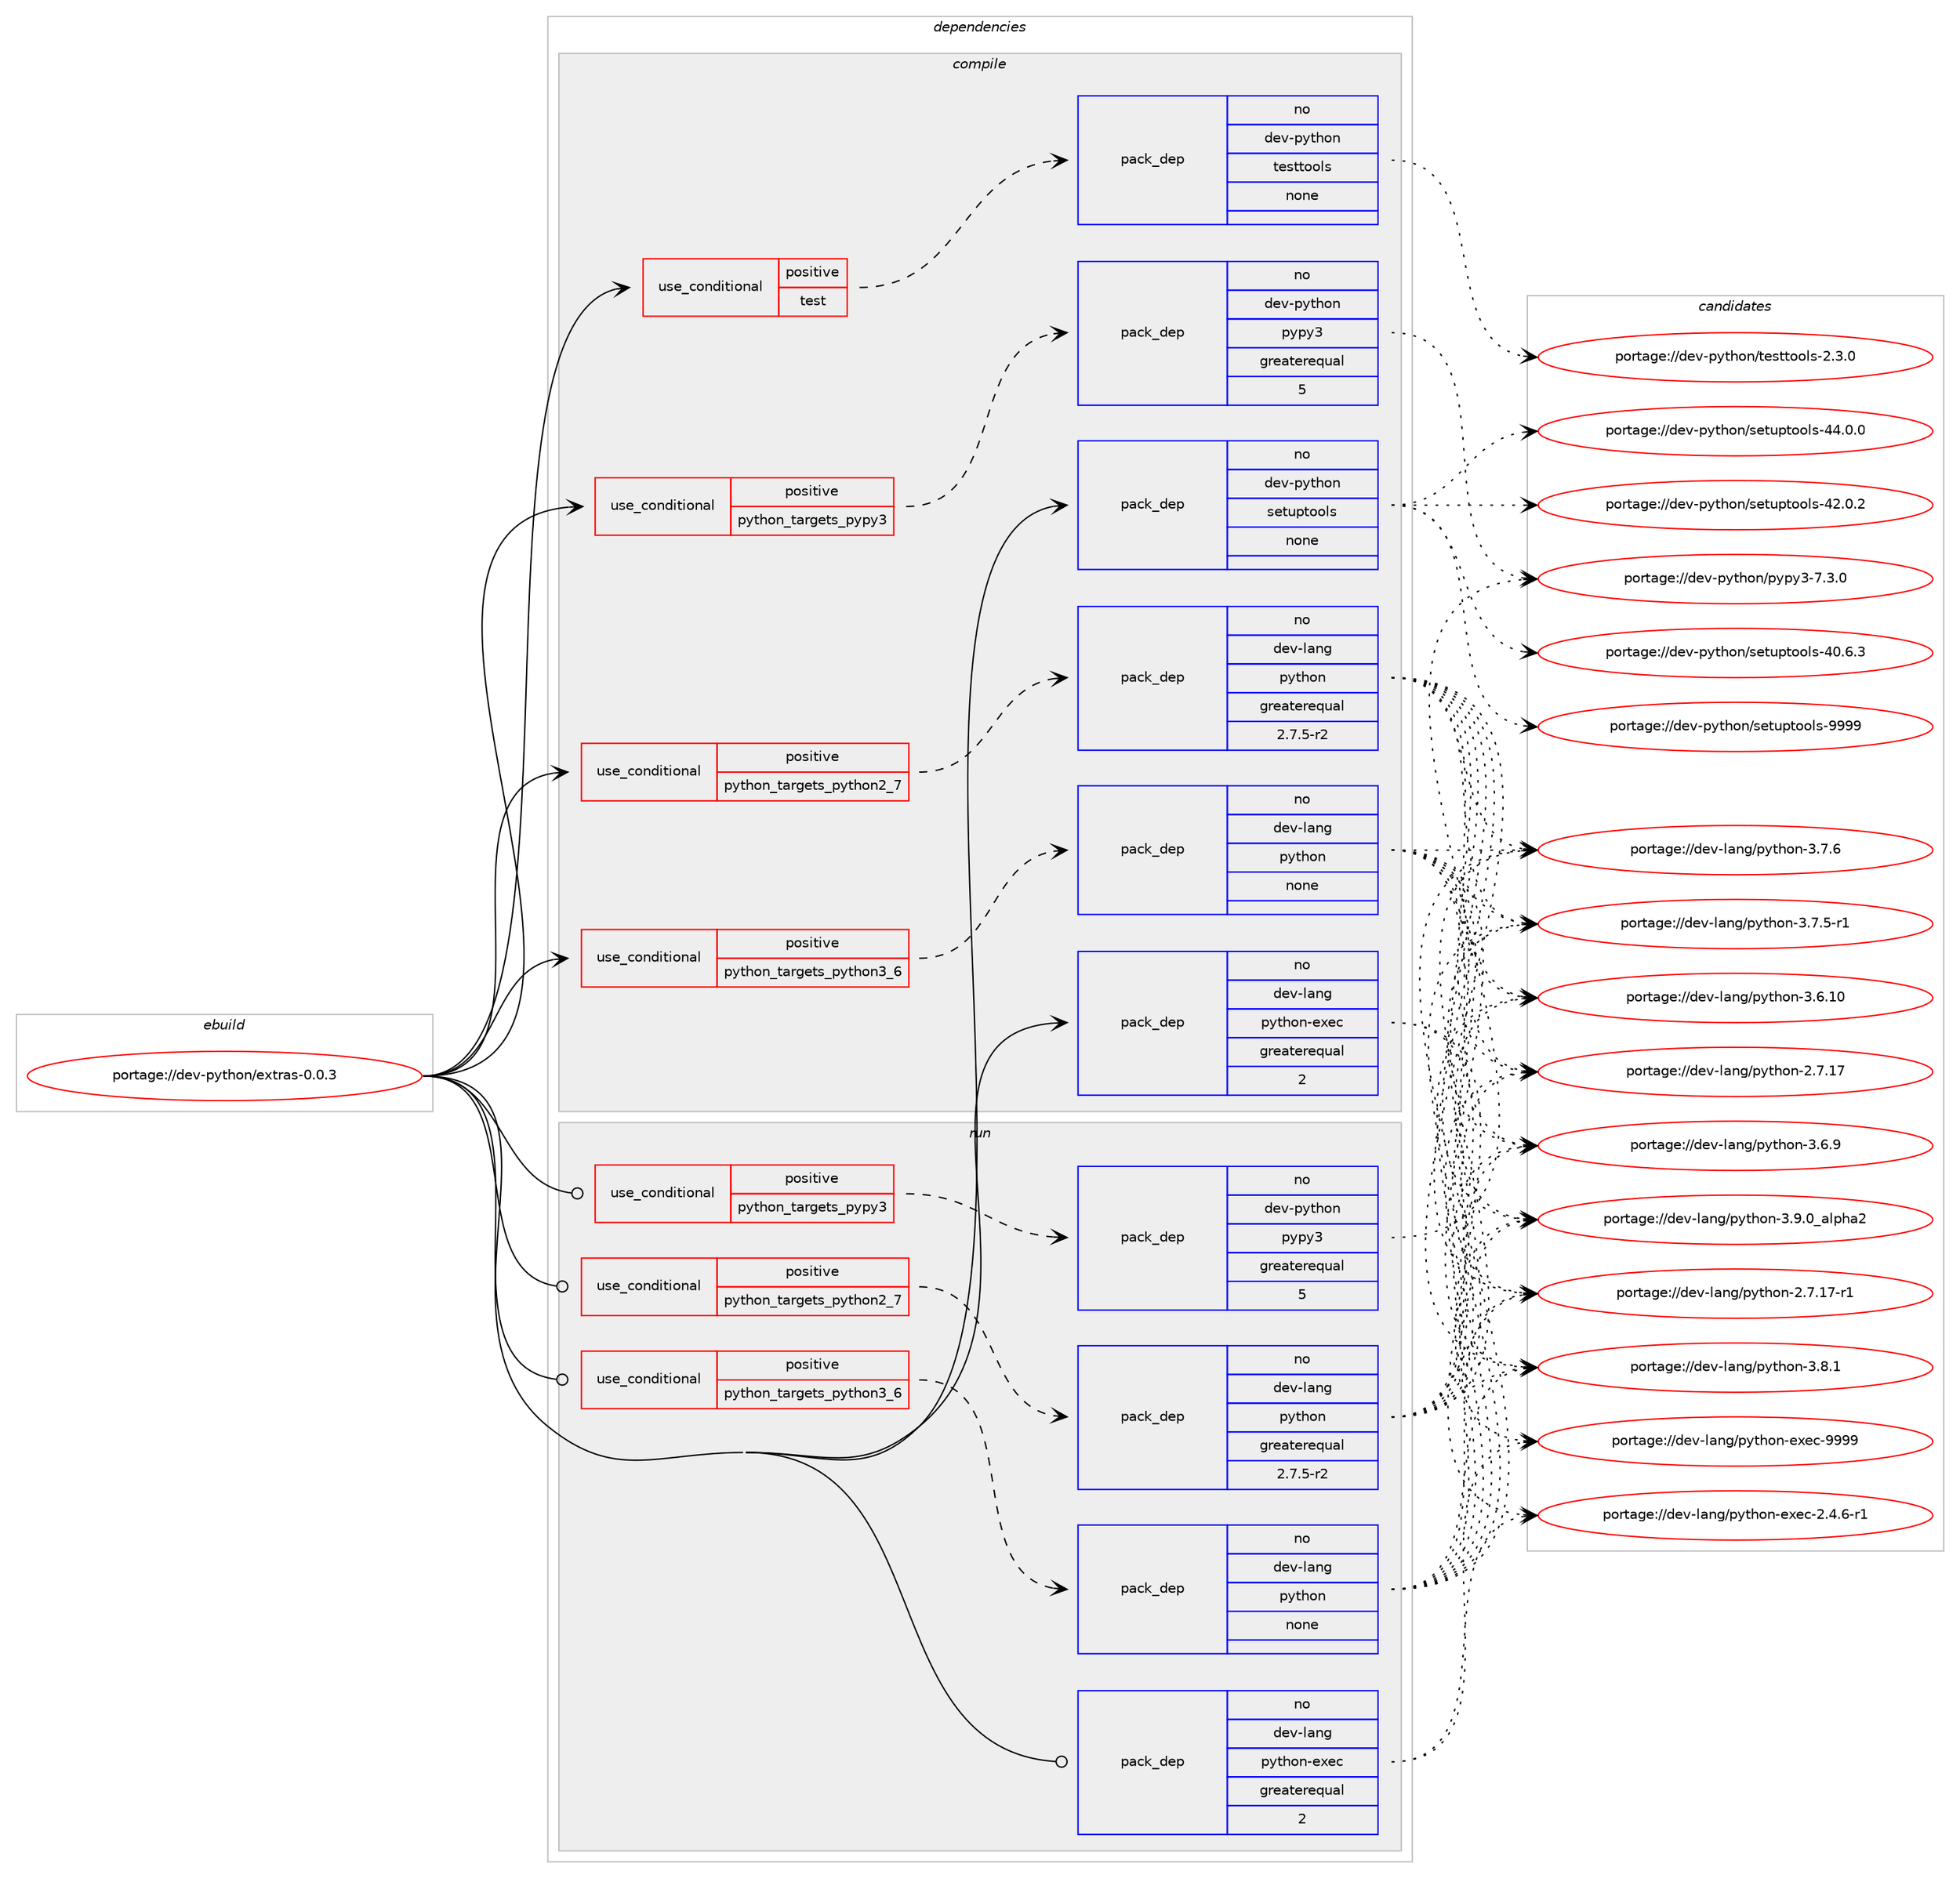 digraph prolog {

# *************
# Graph options
# *************

newrank=true;
concentrate=true;
compound=true;
graph [rankdir=LR,fontname=Helvetica,fontsize=10,ranksep=1.5];#, ranksep=2.5, nodesep=0.2];
edge  [arrowhead=vee];
node  [fontname=Helvetica,fontsize=10];

# **********
# The ebuild
# **********

subgraph cluster_leftcol {
color=gray;
label=<<i>ebuild</i>>;
id [label="portage://dev-python/extras-0.0.3", color=red, width=4, href="../dev-python/extras-0.0.3.svg"];
}

# ****************
# The dependencies
# ****************

subgraph cluster_midcol {
color=gray;
label=<<i>dependencies</i>>;
subgraph cluster_compile {
fillcolor="#eeeeee";
style=filled;
label=<<i>compile</i>>;
subgraph cond116188 {
dependency461941 [label=<<TABLE BORDER="0" CELLBORDER="1" CELLSPACING="0" CELLPADDING="4"><TR><TD ROWSPAN="3" CELLPADDING="10">use_conditional</TD></TR><TR><TD>positive</TD></TR><TR><TD>python_targets_pypy3</TD></TR></TABLE>>, shape=none, color=red];
subgraph pack340763 {
dependency461942 [label=<<TABLE BORDER="0" CELLBORDER="1" CELLSPACING="0" CELLPADDING="4" WIDTH="220"><TR><TD ROWSPAN="6" CELLPADDING="30">pack_dep</TD></TR><TR><TD WIDTH="110">no</TD></TR><TR><TD>dev-python</TD></TR><TR><TD>pypy3</TD></TR><TR><TD>greaterequal</TD></TR><TR><TD>5</TD></TR></TABLE>>, shape=none, color=blue];
}
dependency461941:e -> dependency461942:w [weight=20,style="dashed",arrowhead="vee"];
}
id:e -> dependency461941:w [weight=20,style="solid",arrowhead="vee"];
subgraph cond116189 {
dependency461943 [label=<<TABLE BORDER="0" CELLBORDER="1" CELLSPACING="0" CELLPADDING="4"><TR><TD ROWSPAN="3" CELLPADDING="10">use_conditional</TD></TR><TR><TD>positive</TD></TR><TR><TD>python_targets_python2_7</TD></TR></TABLE>>, shape=none, color=red];
subgraph pack340764 {
dependency461944 [label=<<TABLE BORDER="0" CELLBORDER="1" CELLSPACING="0" CELLPADDING="4" WIDTH="220"><TR><TD ROWSPAN="6" CELLPADDING="30">pack_dep</TD></TR><TR><TD WIDTH="110">no</TD></TR><TR><TD>dev-lang</TD></TR><TR><TD>python</TD></TR><TR><TD>greaterequal</TD></TR><TR><TD>2.7.5-r2</TD></TR></TABLE>>, shape=none, color=blue];
}
dependency461943:e -> dependency461944:w [weight=20,style="dashed",arrowhead="vee"];
}
id:e -> dependency461943:w [weight=20,style="solid",arrowhead="vee"];
subgraph cond116190 {
dependency461945 [label=<<TABLE BORDER="0" CELLBORDER="1" CELLSPACING="0" CELLPADDING="4"><TR><TD ROWSPAN="3" CELLPADDING="10">use_conditional</TD></TR><TR><TD>positive</TD></TR><TR><TD>python_targets_python3_6</TD></TR></TABLE>>, shape=none, color=red];
subgraph pack340765 {
dependency461946 [label=<<TABLE BORDER="0" CELLBORDER="1" CELLSPACING="0" CELLPADDING="4" WIDTH="220"><TR><TD ROWSPAN="6" CELLPADDING="30">pack_dep</TD></TR><TR><TD WIDTH="110">no</TD></TR><TR><TD>dev-lang</TD></TR><TR><TD>python</TD></TR><TR><TD>none</TD></TR><TR><TD></TD></TR></TABLE>>, shape=none, color=blue];
}
dependency461945:e -> dependency461946:w [weight=20,style="dashed",arrowhead="vee"];
}
id:e -> dependency461945:w [weight=20,style="solid",arrowhead="vee"];
subgraph cond116191 {
dependency461947 [label=<<TABLE BORDER="0" CELLBORDER="1" CELLSPACING="0" CELLPADDING="4"><TR><TD ROWSPAN="3" CELLPADDING="10">use_conditional</TD></TR><TR><TD>positive</TD></TR><TR><TD>test</TD></TR></TABLE>>, shape=none, color=red];
subgraph pack340766 {
dependency461948 [label=<<TABLE BORDER="0" CELLBORDER="1" CELLSPACING="0" CELLPADDING="4" WIDTH="220"><TR><TD ROWSPAN="6" CELLPADDING="30">pack_dep</TD></TR><TR><TD WIDTH="110">no</TD></TR><TR><TD>dev-python</TD></TR><TR><TD>testtools</TD></TR><TR><TD>none</TD></TR><TR><TD></TD></TR></TABLE>>, shape=none, color=blue];
}
dependency461947:e -> dependency461948:w [weight=20,style="dashed",arrowhead="vee"];
}
id:e -> dependency461947:w [weight=20,style="solid",arrowhead="vee"];
subgraph pack340767 {
dependency461949 [label=<<TABLE BORDER="0" CELLBORDER="1" CELLSPACING="0" CELLPADDING="4" WIDTH="220"><TR><TD ROWSPAN="6" CELLPADDING="30">pack_dep</TD></TR><TR><TD WIDTH="110">no</TD></TR><TR><TD>dev-lang</TD></TR><TR><TD>python-exec</TD></TR><TR><TD>greaterequal</TD></TR><TR><TD>2</TD></TR></TABLE>>, shape=none, color=blue];
}
id:e -> dependency461949:w [weight=20,style="solid",arrowhead="vee"];
subgraph pack340768 {
dependency461950 [label=<<TABLE BORDER="0" CELLBORDER="1" CELLSPACING="0" CELLPADDING="4" WIDTH="220"><TR><TD ROWSPAN="6" CELLPADDING="30">pack_dep</TD></TR><TR><TD WIDTH="110">no</TD></TR><TR><TD>dev-python</TD></TR><TR><TD>setuptools</TD></TR><TR><TD>none</TD></TR><TR><TD></TD></TR></TABLE>>, shape=none, color=blue];
}
id:e -> dependency461950:w [weight=20,style="solid",arrowhead="vee"];
}
subgraph cluster_compileandrun {
fillcolor="#eeeeee";
style=filled;
label=<<i>compile and run</i>>;
}
subgraph cluster_run {
fillcolor="#eeeeee";
style=filled;
label=<<i>run</i>>;
subgraph cond116192 {
dependency461951 [label=<<TABLE BORDER="0" CELLBORDER="1" CELLSPACING="0" CELLPADDING="4"><TR><TD ROWSPAN="3" CELLPADDING="10">use_conditional</TD></TR><TR><TD>positive</TD></TR><TR><TD>python_targets_pypy3</TD></TR></TABLE>>, shape=none, color=red];
subgraph pack340769 {
dependency461952 [label=<<TABLE BORDER="0" CELLBORDER="1" CELLSPACING="0" CELLPADDING="4" WIDTH="220"><TR><TD ROWSPAN="6" CELLPADDING="30">pack_dep</TD></TR><TR><TD WIDTH="110">no</TD></TR><TR><TD>dev-python</TD></TR><TR><TD>pypy3</TD></TR><TR><TD>greaterequal</TD></TR><TR><TD>5</TD></TR></TABLE>>, shape=none, color=blue];
}
dependency461951:e -> dependency461952:w [weight=20,style="dashed",arrowhead="vee"];
}
id:e -> dependency461951:w [weight=20,style="solid",arrowhead="odot"];
subgraph cond116193 {
dependency461953 [label=<<TABLE BORDER="0" CELLBORDER="1" CELLSPACING="0" CELLPADDING="4"><TR><TD ROWSPAN="3" CELLPADDING="10">use_conditional</TD></TR><TR><TD>positive</TD></TR><TR><TD>python_targets_python2_7</TD></TR></TABLE>>, shape=none, color=red];
subgraph pack340770 {
dependency461954 [label=<<TABLE BORDER="0" CELLBORDER="1" CELLSPACING="0" CELLPADDING="4" WIDTH="220"><TR><TD ROWSPAN="6" CELLPADDING="30">pack_dep</TD></TR><TR><TD WIDTH="110">no</TD></TR><TR><TD>dev-lang</TD></TR><TR><TD>python</TD></TR><TR><TD>greaterequal</TD></TR><TR><TD>2.7.5-r2</TD></TR></TABLE>>, shape=none, color=blue];
}
dependency461953:e -> dependency461954:w [weight=20,style="dashed",arrowhead="vee"];
}
id:e -> dependency461953:w [weight=20,style="solid",arrowhead="odot"];
subgraph cond116194 {
dependency461955 [label=<<TABLE BORDER="0" CELLBORDER="1" CELLSPACING="0" CELLPADDING="4"><TR><TD ROWSPAN="3" CELLPADDING="10">use_conditional</TD></TR><TR><TD>positive</TD></TR><TR><TD>python_targets_python3_6</TD></TR></TABLE>>, shape=none, color=red];
subgraph pack340771 {
dependency461956 [label=<<TABLE BORDER="0" CELLBORDER="1" CELLSPACING="0" CELLPADDING="4" WIDTH="220"><TR><TD ROWSPAN="6" CELLPADDING="30">pack_dep</TD></TR><TR><TD WIDTH="110">no</TD></TR><TR><TD>dev-lang</TD></TR><TR><TD>python</TD></TR><TR><TD>none</TD></TR><TR><TD></TD></TR></TABLE>>, shape=none, color=blue];
}
dependency461955:e -> dependency461956:w [weight=20,style="dashed",arrowhead="vee"];
}
id:e -> dependency461955:w [weight=20,style="solid",arrowhead="odot"];
subgraph pack340772 {
dependency461957 [label=<<TABLE BORDER="0" CELLBORDER="1" CELLSPACING="0" CELLPADDING="4" WIDTH="220"><TR><TD ROWSPAN="6" CELLPADDING="30">pack_dep</TD></TR><TR><TD WIDTH="110">no</TD></TR><TR><TD>dev-lang</TD></TR><TR><TD>python-exec</TD></TR><TR><TD>greaterequal</TD></TR><TR><TD>2</TD></TR></TABLE>>, shape=none, color=blue];
}
id:e -> dependency461957:w [weight=20,style="solid",arrowhead="odot"];
}
}

# **************
# The candidates
# **************

subgraph cluster_choices {
rank=same;
color=gray;
label=<<i>candidates</i>>;

subgraph choice340763 {
color=black;
nodesep=1;
choice100101118451121211161041111104711212111212151455546514648 [label="portage://dev-python/pypy3-7.3.0", color=red, width=4,href="../dev-python/pypy3-7.3.0.svg"];
dependency461942:e -> choice100101118451121211161041111104711212111212151455546514648:w [style=dotted,weight="100"];
}
subgraph choice340764 {
color=black;
nodesep=1;
choice10010111845108971101034711212111610411111045514657464895971081121049750 [label="portage://dev-lang/python-3.9.0_alpha2", color=red, width=4,href="../dev-lang/python-3.9.0_alpha2.svg"];
choice100101118451089711010347112121116104111110455146564649 [label="portage://dev-lang/python-3.8.1", color=red, width=4,href="../dev-lang/python-3.8.1.svg"];
choice100101118451089711010347112121116104111110455146554654 [label="portage://dev-lang/python-3.7.6", color=red, width=4,href="../dev-lang/python-3.7.6.svg"];
choice1001011184510897110103471121211161041111104551465546534511449 [label="portage://dev-lang/python-3.7.5-r1", color=red, width=4,href="../dev-lang/python-3.7.5-r1.svg"];
choice100101118451089711010347112121116104111110455146544657 [label="portage://dev-lang/python-3.6.9", color=red, width=4,href="../dev-lang/python-3.6.9.svg"];
choice10010111845108971101034711212111610411111045514654464948 [label="portage://dev-lang/python-3.6.10", color=red, width=4,href="../dev-lang/python-3.6.10.svg"];
choice100101118451089711010347112121116104111110455046554649554511449 [label="portage://dev-lang/python-2.7.17-r1", color=red, width=4,href="../dev-lang/python-2.7.17-r1.svg"];
choice10010111845108971101034711212111610411111045504655464955 [label="portage://dev-lang/python-2.7.17", color=red, width=4,href="../dev-lang/python-2.7.17.svg"];
dependency461944:e -> choice10010111845108971101034711212111610411111045514657464895971081121049750:w [style=dotted,weight="100"];
dependency461944:e -> choice100101118451089711010347112121116104111110455146564649:w [style=dotted,weight="100"];
dependency461944:e -> choice100101118451089711010347112121116104111110455146554654:w [style=dotted,weight="100"];
dependency461944:e -> choice1001011184510897110103471121211161041111104551465546534511449:w [style=dotted,weight="100"];
dependency461944:e -> choice100101118451089711010347112121116104111110455146544657:w [style=dotted,weight="100"];
dependency461944:e -> choice10010111845108971101034711212111610411111045514654464948:w [style=dotted,weight="100"];
dependency461944:e -> choice100101118451089711010347112121116104111110455046554649554511449:w [style=dotted,weight="100"];
dependency461944:e -> choice10010111845108971101034711212111610411111045504655464955:w [style=dotted,weight="100"];
}
subgraph choice340765 {
color=black;
nodesep=1;
choice10010111845108971101034711212111610411111045514657464895971081121049750 [label="portage://dev-lang/python-3.9.0_alpha2", color=red, width=4,href="../dev-lang/python-3.9.0_alpha2.svg"];
choice100101118451089711010347112121116104111110455146564649 [label="portage://dev-lang/python-3.8.1", color=red, width=4,href="../dev-lang/python-3.8.1.svg"];
choice100101118451089711010347112121116104111110455146554654 [label="portage://dev-lang/python-3.7.6", color=red, width=4,href="../dev-lang/python-3.7.6.svg"];
choice1001011184510897110103471121211161041111104551465546534511449 [label="portage://dev-lang/python-3.7.5-r1", color=red, width=4,href="../dev-lang/python-3.7.5-r1.svg"];
choice100101118451089711010347112121116104111110455146544657 [label="portage://dev-lang/python-3.6.9", color=red, width=4,href="../dev-lang/python-3.6.9.svg"];
choice10010111845108971101034711212111610411111045514654464948 [label="portage://dev-lang/python-3.6.10", color=red, width=4,href="../dev-lang/python-3.6.10.svg"];
choice100101118451089711010347112121116104111110455046554649554511449 [label="portage://dev-lang/python-2.7.17-r1", color=red, width=4,href="../dev-lang/python-2.7.17-r1.svg"];
choice10010111845108971101034711212111610411111045504655464955 [label="portage://dev-lang/python-2.7.17", color=red, width=4,href="../dev-lang/python-2.7.17.svg"];
dependency461946:e -> choice10010111845108971101034711212111610411111045514657464895971081121049750:w [style=dotted,weight="100"];
dependency461946:e -> choice100101118451089711010347112121116104111110455146564649:w [style=dotted,weight="100"];
dependency461946:e -> choice100101118451089711010347112121116104111110455146554654:w [style=dotted,weight="100"];
dependency461946:e -> choice1001011184510897110103471121211161041111104551465546534511449:w [style=dotted,weight="100"];
dependency461946:e -> choice100101118451089711010347112121116104111110455146544657:w [style=dotted,weight="100"];
dependency461946:e -> choice10010111845108971101034711212111610411111045514654464948:w [style=dotted,weight="100"];
dependency461946:e -> choice100101118451089711010347112121116104111110455046554649554511449:w [style=dotted,weight="100"];
dependency461946:e -> choice10010111845108971101034711212111610411111045504655464955:w [style=dotted,weight="100"];
}
subgraph choice340766 {
color=black;
nodesep=1;
choice1001011184511212111610411111047116101115116116111111108115455046514648 [label="portage://dev-python/testtools-2.3.0", color=red, width=4,href="../dev-python/testtools-2.3.0.svg"];
dependency461948:e -> choice1001011184511212111610411111047116101115116116111111108115455046514648:w [style=dotted,weight="100"];
}
subgraph choice340767 {
color=black;
nodesep=1;
choice10010111845108971101034711212111610411111045101120101994557575757 [label="portage://dev-lang/python-exec-9999", color=red, width=4,href="../dev-lang/python-exec-9999.svg"];
choice10010111845108971101034711212111610411111045101120101994550465246544511449 [label="portage://dev-lang/python-exec-2.4.6-r1", color=red, width=4,href="../dev-lang/python-exec-2.4.6-r1.svg"];
dependency461949:e -> choice10010111845108971101034711212111610411111045101120101994557575757:w [style=dotted,weight="100"];
dependency461949:e -> choice10010111845108971101034711212111610411111045101120101994550465246544511449:w [style=dotted,weight="100"];
}
subgraph choice340768 {
color=black;
nodesep=1;
choice10010111845112121116104111110471151011161171121161111111081154557575757 [label="portage://dev-python/setuptools-9999", color=red, width=4,href="../dev-python/setuptools-9999.svg"];
choice100101118451121211161041111104711510111611711211611111110811545525246484648 [label="portage://dev-python/setuptools-44.0.0", color=red, width=4,href="../dev-python/setuptools-44.0.0.svg"];
choice100101118451121211161041111104711510111611711211611111110811545525046484650 [label="portage://dev-python/setuptools-42.0.2", color=red, width=4,href="../dev-python/setuptools-42.0.2.svg"];
choice100101118451121211161041111104711510111611711211611111110811545524846544651 [label="portage://dev-python/setuptools-40.6.3", color=red, width=4,href="../dev-python/setuptools-40.6.3.svg"];
dependency461950:e -> choice10010111845112121116104111110471151011161171121161111111081154557575757:w [style=dotted,weight="100"];
dependency461950:e -> choice100101118451121211161041111104711510111611711211611111110811545525246484648:w [style=dotted,weight="100"];
dependency461950:e -> choice100101118451121211161041111104711510111611711211611111110811545525046484650:w [style=dotted,weight="100"];
dependency461950:e -> choice100101118451121211161041111104711510111611711211611111110811545524846544651:w [style=dotted,weight="100"];
}
subgraph choice340769 {
color=black;
nodesep=1;
choice100101118451121211161041111104711212111212151455546514648 [label="portage://dev-python/pypy3-7.3.0", color=red, width=4,href="../dev-python/pypy3-7.3.0.svg"];
dependency461952:e -> choice100101118451121211161041111104711212111212151455546514648:w [style=dotted,weight="100"];
}
subgraph choice340770 {
color=black;
nodesep=1;
choice10010111845108971101034711212111610411111045514657464895971081121049750 [label="portage://dev-lang/python-3.9.0_alpha2", color=red, width=4,href="../dev-lang/python-3.9.0_alpha2.svg"];
choice100101118451089711010347112121116104111110455146564649 [label="portage://dev-lang/python-3.8.1", color=red, width=4,href="../dev-lang/python-3.8.1.svg"];
choice100101118451089711010347112121116104111110455146554654 [label="portage://dev-lang/python-3.7.6", color=red, width=4,href="../dev-lang/python-3.7.6.svg"];
choice1001011184510897110103471121211161041111104551465546534511449 [label="portage://dev-lang/python-3.7.5-r1", color=red, width=4,href="../dev-lang/python-3.7.5-r1.svg"];
choice100101118451089711010347112121116104111110455146544657 [label="portage://dev-lang/python-3.6.9", color=red, width=4,href="../dev-lang/python-3.6.9.svg"];
choice10010111845108971101034711212111610411111045514654464948 [label="portage://dev-lang/python-3.6.10", color=red, width=4,href="../dev-lang/python-3.6.10.svg"];
choice100101118451089711010347112121116104111110455046554649554511449 [label="portage://dev-lang/python-2.7.17-r1", color=red, width=4,href="../dev-lang/python-2.7.17-r1.svg"];
choice10010111845108971101034711212111610411111045504655464955 [label="portage://dev-lang/python-2.7.17", color=red, width=4,href="../dev-lang/python-2.7.17.svg"];
dependency461954:e -> choice10010111845108971101034711212111610411111045514657464895971081121049750:w [style=dotted,weight="100"];
dependency461954:e -> choice100101118451089711010347112121116104111110455146564649:w [style=dotted,weight="100"];
dependency461954:e -> choice100101118451089711010347112121116104111110455146554654:w [style=dotted,weight="100"];
dependency461954:e -> choice1001011184510897110103471121211161041111104551465546534511449:w [style=dotted,weight="100"];
dependency461954:e -> choice100101118451089711010347112121116104111110455146544657:w [style=dotted,weight="100"];
dependency461954:e -> choice10010111845108971101034711212111610411111045514654464948:w [style=dotted,weight="100"];
dependency461954:e -> choice100101118451089711010347112121116104111110455046554649554511449:w [style=dotted,weight="100"];
dependency461954:e -> choice10010111845108971101034711212111610411111045504655464955:w [style=dotted,weight="100"];
}
subgraph choice340771 {
color=black;
nodesep=1;
choice10010111845108971101034711212111610411111045514657464895971081121049750 [label="portage://dev-lang/python-3.9.0_alpha2", color=red, width=4,href="../dev-lang/python-3.9.0_alpha2.svg"];
choice100101118451089711010347112121116104111110455146564649 [label="portage://dev-lang/python-3.8.1", color=red, width=4,href="../dev-lang/python-3.8.1.svg"];
choice100101118451089711010347112121116104111110455146554654 [label="portage://dev-lang/python-3.7.6", color=red, width=4,href="../dev-lang/python-3.7.6.svg"];
choice1001011184510897110103471121211161041111104551465546534511449 [label="portage://dev-lang/python-3.7.5-r1", color=red, width=4,href="../dev-lang/python-3.7.5-r1.svg"];
choice100101118451089711010347112121116104111110455146544657 [label="portage://dev-lang/python-3.6.9", color=red, width=4,href="../dev-lang/python-3.6.9.svg"];
choice10010111845108971101034711212111610411111045514654464948 [label="portage://dev-lang/python-3.6.10", color=red, width=4,href="../dev-lang/python-3.6.10.svg"];
choice100101118451089711010347112121116104111110455046554649554511449 [label="portage://dev-lang/python-2.7.17-r1", color=red, width=4,href="../dev-lang/python-2.7.17-r1.svg"];
choice10010111845108971101034711212111610411111045504655464955 [label="portage://dev-lang/python-2.7.17", color=red, width=4,href="../dev-lang/python-2.7.17.svg"];
dependency461956:e -> choice10010111845108971101034711212111610411111045514657464895971081121049750:w [style=dotted,weight="100"];
dependency461956:e -> choice100101118451089711010347112121116104111110455146564649:w [style=dotted,weight="100"];
dependency461956:e -> choice100101118451089711010347112121116104111110455146554654:w [style=dotted,weight="100"];
dependency461956:e -> choice1001011184510897110103471121211161041111104551465546534511449:w [style=dotted,weight="100"];
dependency461956:e -> choice100101118451089711010347112121116104111110455146544657:w [style=dotted,weight="100"];
dependency461956:e -> choice10010111845108971101034711212111610411111045514654464948:w [style=dotted,weight="100"];
dependency461956:e -> choice100101118451089711010347112121116104111110455046554649554511449:w [style=dotted,weight="100"];
dependency461956:e -> choice10010111845108971101034711212111610411111045504655464955:w [style=dotted,weight="100"];
}
subgraph choice340772 {
color=black;
nodesep=1;
choice10010111845108971101034711212111610411111045101120101994557575757 [label="portage://dev-lang/python-exec-9999", color=red, width=4,href="../dev-lang/python-exec-9999.svg"];
choice10010111845108971101034711212111610411111045101120101994550465246544511449 [label="portage://dev-lang/python-exec-2.4.6-r1", color=red, width=4,href="../dev-lang/python-exec-2.4.6-r1.svg"];
dependency461957:e -> choice10010111845108971101034711212111610411111045101120101994557575757:w [style=dotted,weight="100"];
dependency461957:e -> choice10010111845108971101034711212111610411111045101120101994550465246544511449:w [style=dotted,weight="100"];
}
}

}
